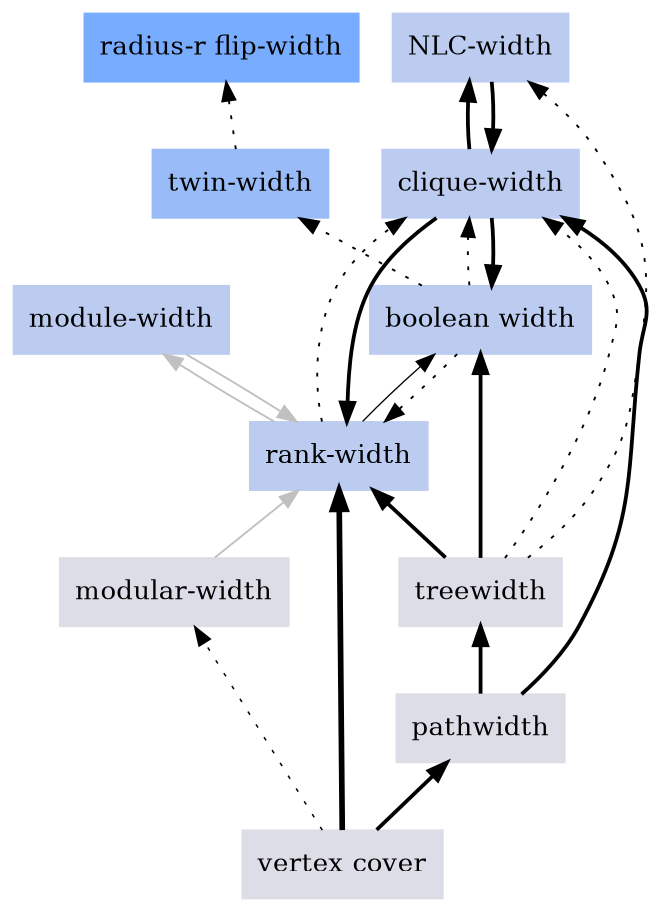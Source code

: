 digraph local_4DIiH0 {
	node [color=lightblue2 style=filled]
	margin=0.04 size="6,6"
	rankdir = BT
	"n_4lp9Yj" [label="vertex cover" URL="/parameters/html/4lp9Yj" color="#dddde8" shape=box]
	"n_VHClqR" [label="pathwidth" URL="/parameters/html/VHClqR" color="#dddde8" shape=box]
	"n_EV3FqL" [label="module-width" URL="/parameters/html/EV3FqL" color="#bbccf0" shape=box]
	"n_5Q7fuR" [label="treewidth" URL="/parameters/html/5Q7fuR" color="#dddde8" shape=box]
	"n_4DIiH0" [label="radius-r flip-width" URL="/parameters/html/4DIiH0" color="#78acff" shape=box]
	"n_4bj71L" [label="modular-width" URL="/parameters/html/4bj71L" color="#dddde8" shape=box]
	"n_fojquT" [label="rank-width" URL="/parameters/html/fojquT" color="#bbccf0" shape=box]
	"n_A2jPWT" [label="boolean width" URL="/parameters/html/A2jPWT" color="#bbccf0" shape=box]
	"n_wg5HuV" [label="clique-width" URL="/parameters/html/wg5HuV" color="#bbccf0" shape=box]
	"n_Xrpbv7" [label="NLC-width" URL="/parameters/html/Xrpbv7" color="#bbccf0" shape=box]
	"n_OrH7et" [label="twin-width" URL="/parameters/html/OrH7et" color="#99bcf8" shape=box]
	"n_Xrpbv7" -> "n_wg5HuV" [label="" decorate=true lblstyle="above, sloped" weight="100" penwidth="2.0"]
	"n_wg5HuV" -> "n_fojquT" [label="" decorate=true lblstyle="above, sloped" weight="100" penwidth="2.0"]
	"n_wg5HuV" -> "n_A2jPWT" [label="" decorate=true lblstyle="above, sloped" weight="100" penwidth="2.0"]
	"n_fojquT" -> "n_A2jPWT" [label="" decorate=true lblstyle="above, sloped" weight="20" penwidth="0.7"]
	"n_4bj71L" -> "n_fojquT" [label="" decorate=true lblstyle="above, sloped" color="gray" weight="1"]
	"n_wg5HuV" -> "n_Xrpbv7" [label="" decorate=true lblstyle="above, sloped" weight="100" penwidth="2.0"]
	"n_fojquT" -> "n_EV3FqL" [label="" decorate=true lblstyle="above, sloped" color="gray" weight="1"]
	"n_4lp9Yj" -> "n_4bj71L" [label="" decorate=true lblstyle="above, sloped" style="dotted" weight="1" penwidth="0.8"]
	"n_VHClqR" -> "n_wg5HuV" [label="" decorate=true lblstyle="above, sloped" weight="100" penwidth="2.0"]
	"n_5Q7fuR" -> "n_Xrpbv7" [label="" decorate=true lblstyle="above, sloped" style="dotted" weight="1" penwidth="1.0"]
	"n_A2jPWT" -> "n_wg5HuV" [label="" decorate=true lblstyle="above, sloped" style="dotted" weight="1" penwidth="1.0"]
	"n_4lp9Yj" -> "n_fojquT" [label="" decorate=true lblstyle="above, sloped" weight="100" penwidth="3.0"]
	"n_fojquT" -> "n_wg5HuV" [label="" decorate=true lblstyle="above, sloped" style="dotted" weight="1" penwidth="1.0"]
	"n_5Q7fuR" -> "n_wg5HuV" [label="" decorate=true lblstyle="above, sloped" style="dotted" weight="1" penwidth="1.0"]
	"n_4lp9Yj" -> "n_VHClqR" [label="" decorate=true lblstyle="above, sloped" weight="100" penwidth="2.0"]
	"n_VHClqR" -> "n_5Q7fuR" [label="" decorate=true lblstyle="above, sloped" weight="100" penwidth="2.0"]
	"n_OrH7et" -> "n_4DIiH0" [label="" decorate=true lblstyle="above, sloped" style="dotted" weight="1" penwidth="1.0"]
	"n_5Q7fuR" -> "n_fojquT" [label="" decorate=true lblstyle="above, sloped" weight="100" penwidth="2.0"]
	"n_A2jPWT" -> "n_fojquT" [label="" decorate=true lblstyle="above, sloped" style="dotted" weight="1" penwidth="1.0"]
	"n_EV3FqL" -> "n_fojquT" [label="" decorate=true lblstyle="above, sloped" color="gray" weight="1"]
	"n_5Q7fuR" -> "n_A2jPWT" [label="" decorate=true lblstyle="above, sloped" weight="100" penwidth="2.0"]
	"n_A2jPWT" -> "n_OrH7et" [label="" decorate=true lblstyle="above, sloped" style="dotted" weight="1" penwidth="1.0"]
}

